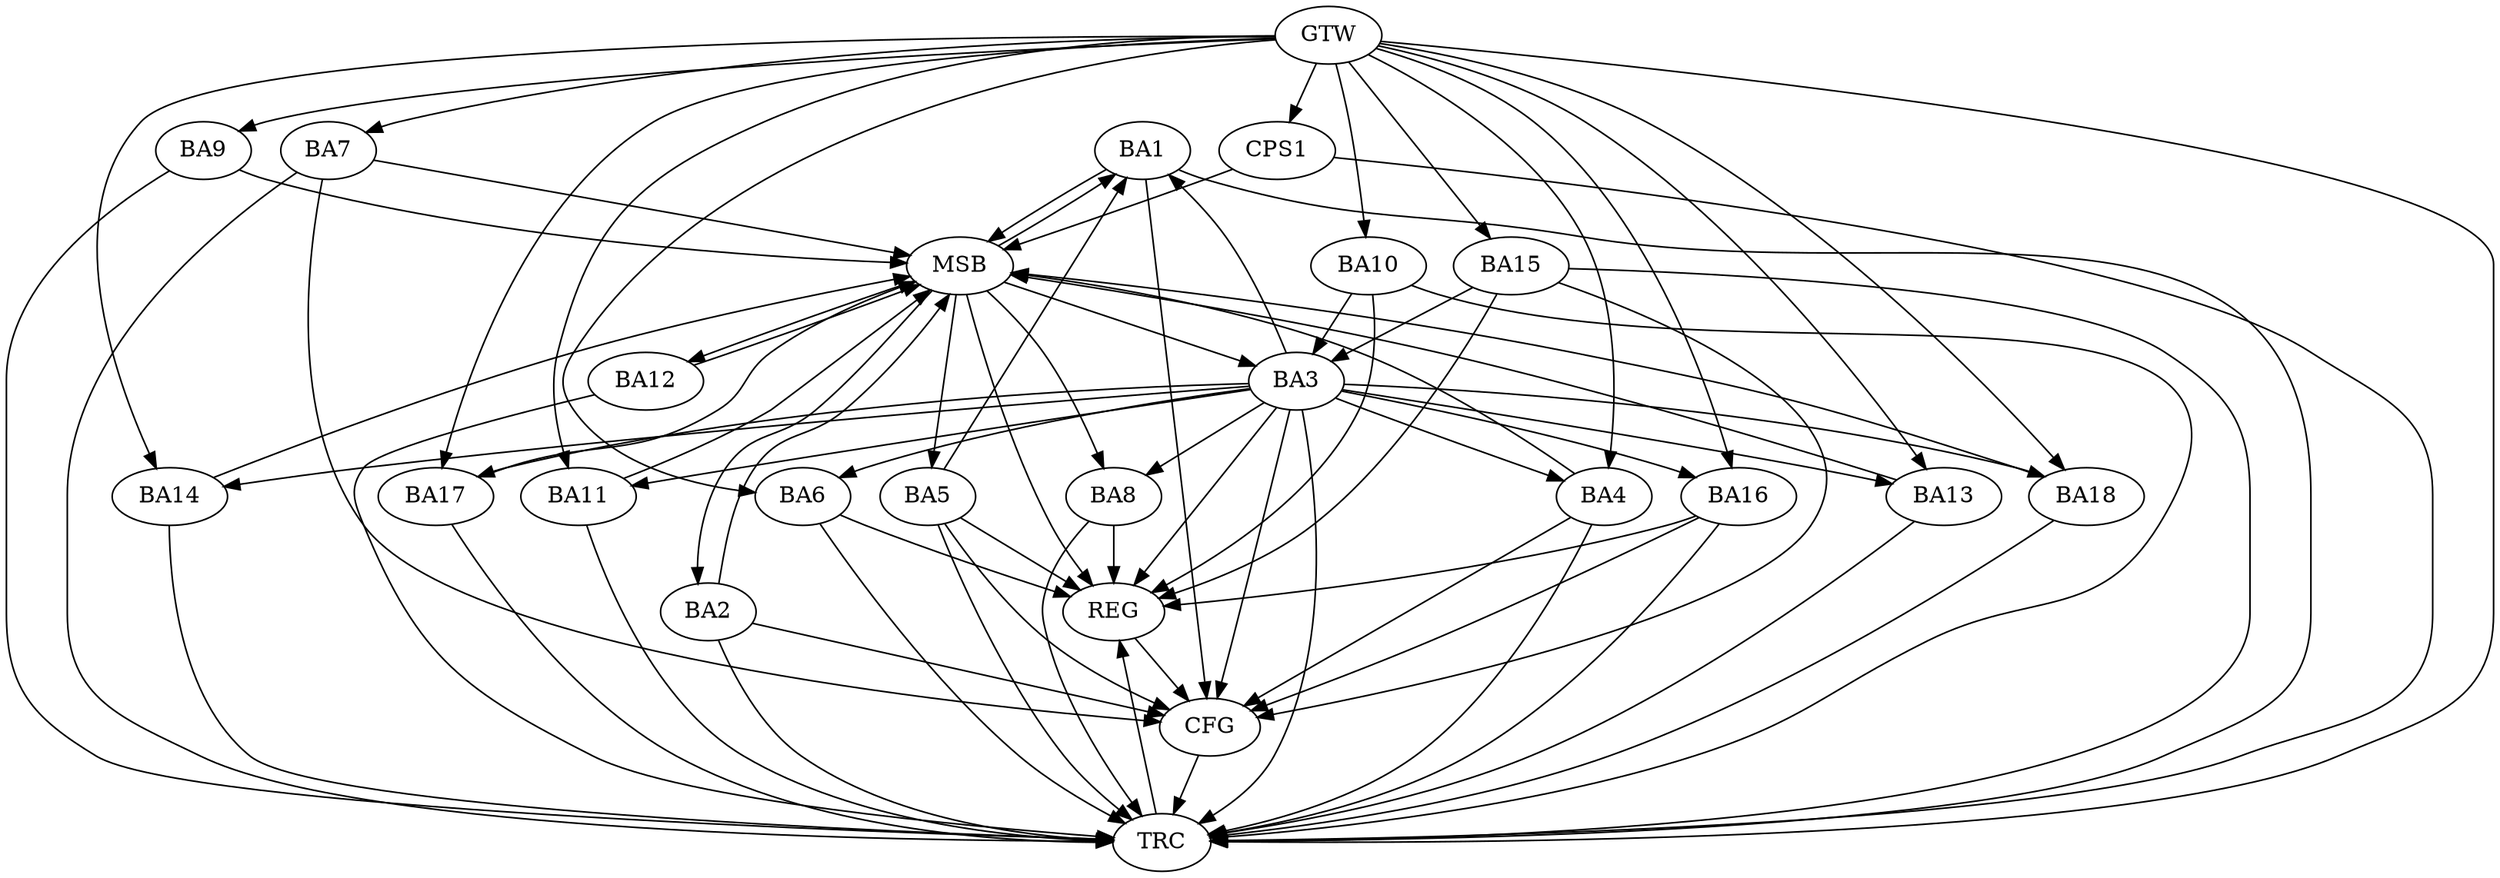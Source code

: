 strict digraph G {
  BA1 [ label="BA1" ];
  BA2 [ label="BA2" ];
  BA3 [ label="BA3" ];
  BA4 [ label="BA4" ];
  BA5 [ label="BA5" ];
  BA6 [ label="BA6" ];
  BA7 [ label="BA7" ];
  BA8 [ label="BA8" ];
  BA9 [ label="BA9" ];
  BA10 [ label="BA10" ];
  BA11 [ label="BA11" ];
  BA12 [ label="BA12" ];
  BA13 [ label="BA13" ];
  BA14 [ label="BA14" ];
  BA15 [ label="BA15" ];
  BA16 [ label="BA16" ];
  BA17 [ label="BA17" ];
  BA18 [ label="BA18" ];
  CPS1 [ label="CPS1" ];
  GTW [ label="GTW" ];
  REG [ label="REG" ];
  MSB [ label="MSB" ];
  CFG [ label="CFG" ];
  TRC [ label="TRC" ];
  BA3 -> BA1;
  BA5 -> BA1;
  BA10 -> BA3;
  BA15 -> BA3;
  GTW -> BA4;
  GTW -> BA6;
  GTW -> BA7;
  GTW -> BA9;
  GTW -> BA10;
  GTW -> BA11;
  GTW -> BA13;
  GTW -> BA14;
  GTW -> BA15;
  GTW -> BA16;
  GTW -> BA17;
  GTW -> BA18;
  GTW -> CPS1;
  BA3 -> REG;
  BA5 -> REG;
  BA6 -> REG;
  BA8 -> REG;
  BA10 -> REG;
  BA15 -> REG;
  BA16 -> REG;
  BA1 -> MSB;
  MSB -> BA2;
  MSB -> REG;
  BA2 -> MSB;
  MSB -> BA1;
  BA4 -> MSB;
  MSB -> BA3;
  BA7 -> MSB;
  MSB -> BA5;
  BA9 -> MSB;
  BA11 -> MSB;
  BA12 -> MSB;
  BA13 -> MSB;
  BA14 -> MSB;
  BA17 -> MSB;
  MSB -> BA8;
  BA18 -> MSB;
  CPS1 -> MSB;
  MSB -> BA12;
  BA4 -> CFG;
  BA15 -> CFG;
  BA7 -> CFG;
  BA16 -> CFG;
  BA5 -> CFG;
  BA2 -> CFG;
  BA3 -> CFG;
  BA1 -> CFG;
  REG -> CFG;
  BA1 -> TRC;
  BA2 -> TRC;
  BA3 -> TRC;
  BA4 -> TRC;
  BA5 -> TRC;
  BA6 -> TRC;
  BA7 -> TRC;
  BA8 -> TRC;
  BA9 -> TRC;
  BA10 -> TRC;
  BA11 -> TRC;
  BA12 -> TRC;
  BA13 -> TRC;
  BA14 -> TRC;
  BA15 -> TRC;
  BA16 -> TRC;
  BA17 -> TRC;
  BA18 -> TRC;
  CPS1 -> TRC;
  GTW -> TRC;
  CFG -> TRC;
  TRC -> REG;
  BA3 -> BA6;
  BA3 -> BA14;
  BA3 -> BA4;
  BA3 -> BA16;
  BA3 -> BA13;
  BA3 -> BA11;
  BA3 -> BA18;
  BA3 -> BA17;
  BA3 -> BA8;
}
